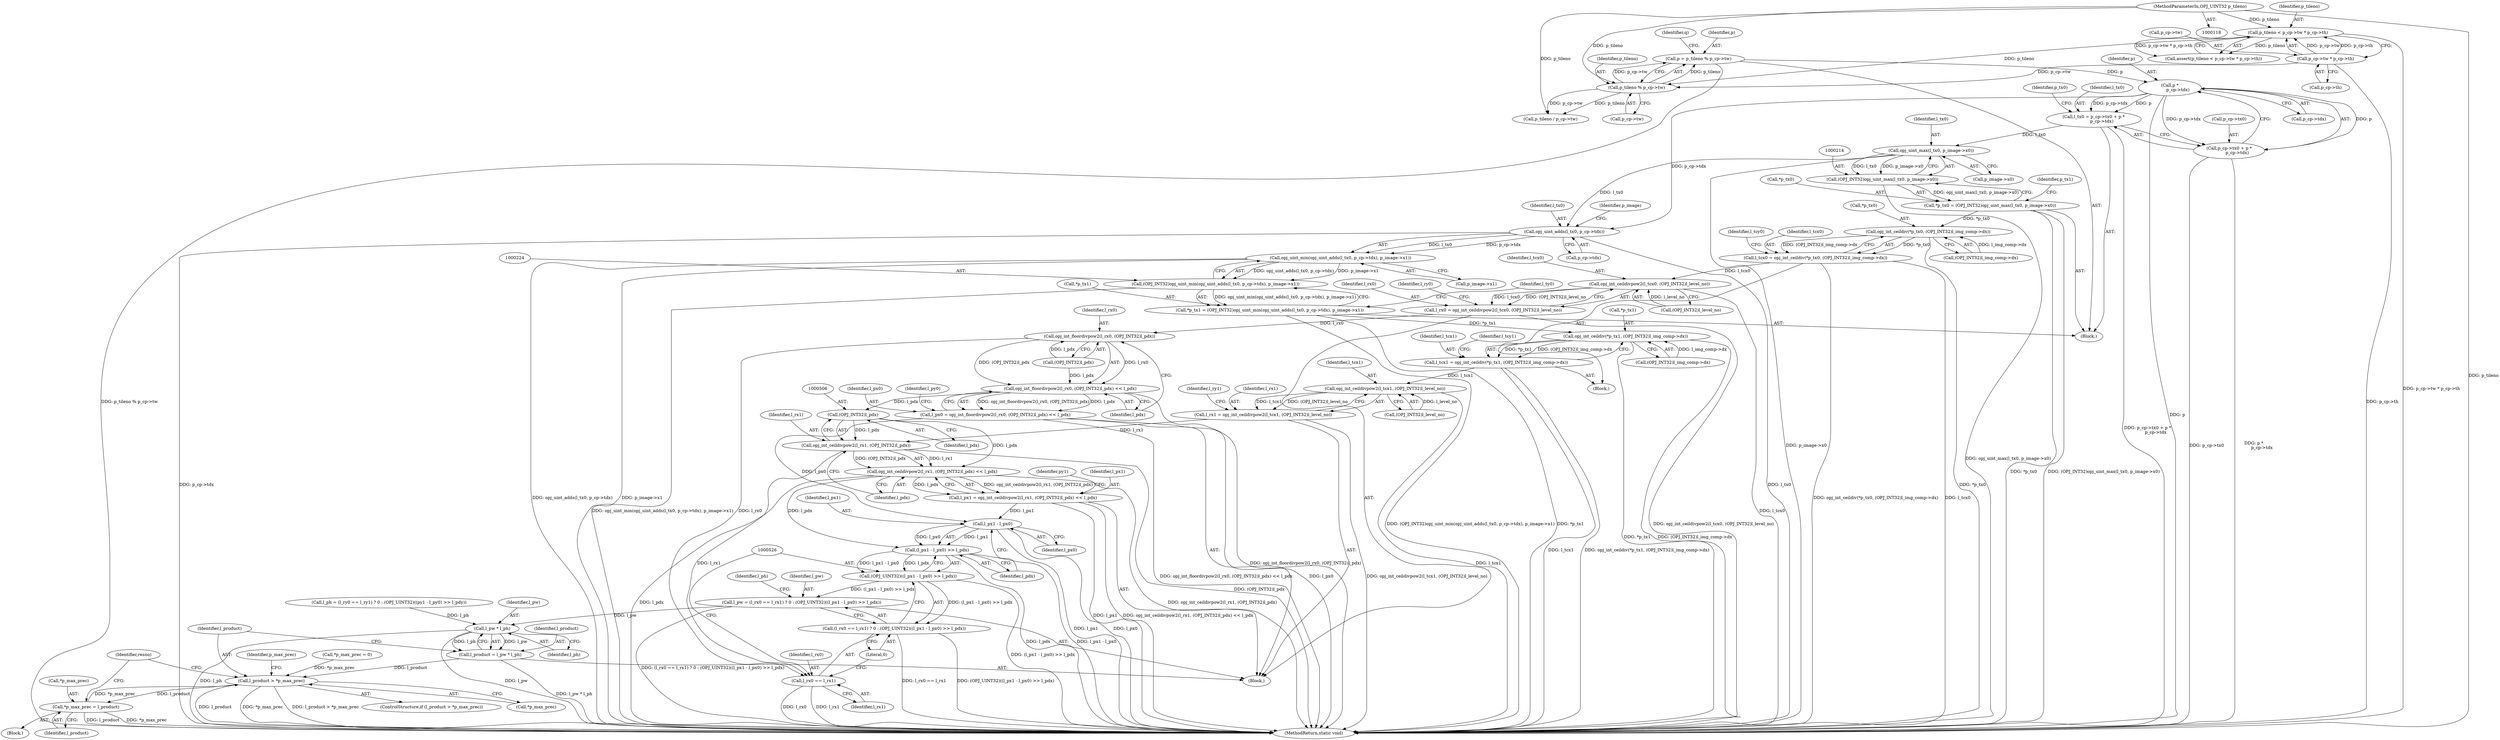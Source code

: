 digraph "0_openjpeg_c58df149900df862806d0e892859b41115875845@pointer" {
"1000205" [label="(Call,p *\n            p_cp->tdx)"];
"1000185" [label="(Call,p = p_tileno % p_cp->tw)"];
"1000187" [label="(Call,p_tileno % p_cp->tw)"];
"1000158" [label="(Call,p_tileno < p_cp->tw * p_cp->th)"];
"1000121" [label="(MethodParameterIn,OPJ_UINT32 p_tileno)"];
"1000160" [label="(Call,p_cp->tw * p_cp->th)"];
"1000199" [label="(Call,l_tx0 = p_cp->tx0 + p *\n            p_cp->tdx)"];
"1000215" [label="(Call,opj_uint_max(l_tx0, p_image->x0))"];
"1000213" [label="(Call,(OPJ_INT32)opj_uint_max(l_tx0, p_image->x0))"];
"1000210" [label="(Call,*p_tx0 = (OPJ_INT32)opj_uint_max(l_tx0, p_image->x0))"];
"1000317" [label="(Call,opj_int_ceildiv(*p_tx0, (OPJ_INT32)l_img_comp->dx))"];
"1000315" [label="(Call,l_tcx0 = opj_int_ceildiv(*p_tx0, (OPJ_INT32)l_img_comp->dx))"];
"1000456" [label="(Call,opj_int_ceildivpow2(l_tcx0, (OPJ_INT32)l_level_no))"];
"1000454" [label="(Call,l_rx0 = opj_int_ceildivpow2(l_tcx0, (OPJ_INT32)l_level_no))"];
"1000485" [label="(Call,opj_int_floordivpow2(l_rx0, (OPJ_INT32)l_pdx))"];
"1000484" [label="(Call,opj_int_floordivpow2(l_rx0, (OPJ_INT32)l_pdx) << l_pdx)"];
"1000482" [label="(Call,l_px0 = opj_int_floordivpow2(l_rx0, (OPJ_INT32)l_pdx) << l_pdx)"];
"1000528" [label="(Call,l_px1 - l_px0)"];
"1000527" [label="(Call,(l_px1 - l_px0) >> l_pdx)"];
"1000525" [label="(Call,(OPJ_UINT32)((l_px1 - l_px0) >> l_pdx))"];
"1000518" [label="(Call,l_pw = (l_rx0 == l_rx1) ? 0 : (OPJ_UINT32)((l_px1 - l_px0) >> l_pdx))"];
"1000548" [label="(Call,l_pw * l_ph)"];
"1000546" [label="(Call,l_product = l_pw * l_ph)"];
"1000552" [label="(Call,l_product > *p_max_prec)"];
"1000557" [label="(Call,*p_max_prec = l_product)"];
"1000520" [label="(Call,(l_rx0 == l_rx1) ? 0 : (OPJ_UINT32)((l_px1 - l_px0) >> l_pdx))"];
"1000505" [label="(Call,(OPJ_INT32)l_pdx)"];
"1000503" [label="(Call,opj_int_ceildivpow2(l_rx1, (OPJ_INT32)l_pdx))"];
"1000502" [label="(Call,opj_int_ceildivpow2(l_rx1, (OPJ_INT32)l_pdx) << l_pdx)"];
"1000500" [label="(Call,l_px1 = opj_int_ceildivpow2(l_rx1, (OPJ_INT32)l_pdx) << l_pdx)"];
"1000521" [label="(Call,l_rx0 == l_rx1)"];
"1000226" [label="(Call,opj_uint_adds(l_tx0, p_cp->tdx))"];
"1000225" [label="(Call,opj_uint_min(opj_uint_adds(l_tx0, p_cp->tdx), p_image->x1))"];
"1000223" [label="(Call,(OPJ_INT32)opj_uint_min(opj_uint_adds(l_tx0, p_cp->tdx), p_image->x1))"];
"1000220" [label="(Call,*p_tx1 = (OPJ_INT32)opj_uint_min(opj_uint_adds(l_tx0, p_cp->tdx), p_image->x1))"];
"1000337" [label="(Call,opj_int_ceildiv(*p_tx1, (OPJ_INT32)l_img_comp->dx))"];
"1000335" [label="(Call,l_tcx1 = opj_int_ceildiv(*p_tx1, (OPJ_INT32)l_img_comp->dx))"];
"1000470" [label="(Call,opj_int_ceildivpow2(l_tcx1, (OPJ_INT32)l_level_no))"];
"1000468" [label="(Call,l_rx1 = opj_int_ceildivpow2(l_tcx1, (OPJ_INT32)l_level_no))"];
"1000201" [label="(Call,p_cp->tx0 + p *\n            p_cp->tdx)"];
"1000189" [label="(Call,p_cp->tw)"];
"1000519" [label="(Identifier,l_pw)"];
"1000326" [label="(Identifier,l_tcy0)"];
"1000482" [label="(Call,l_px0 = opj_int_floordivpow2(l_rx0, (OPJ_INT32)l_pdx) << l_pdx)"];
"1000199" [label="(Call,l_tx0 = p_cp->tx0 + p *\n            p_cp->tdx)"];
"1000235" [label="(Identifier,l_ty0)"];
"1000340" [label="(Call,(OPJ_INT32)l_img_comp->dx)"];
"1000469" [label="(Identifier,l_rx1)"];
"1000547" [label="(Identifier,l_product)"];
"1000533" [label="(Identifier,l_ph)"];
"1000551" [label="(ControlStructure,if (l_product > *p_max_prec))"];
"1000207" [label="(Call,p_cp->tdx)"];
"1000500" [label="(Call,l_px1 = opj_int_ceildivpow2(l_rx1, (OPJ_INT32)l_pdx) << l_pdx)"];
"1000528" [label="(Call,l_px1 - l_px0)"];
"1000487" [label="(Call,(OPJ_INT32)l_pdx)"];
"1000187" [label="(Call,p_tileno % p_cp->tw)"];
"1000485" [label="(Call,opj_int_floordivpow2(l_rx0, (OPJ_INT32)l_pdx))"];
"1000492" [label="(Identifier,l_py0)"];
"1000505" [label="(Call,(OPJ_INT32)l_pdx)"];
"1000470" [label="(Call,opj_int_ceildivpow2(l_tcx1, (OPJ_INT32)l_level_no))"];
"1000161" [label="(Call,p_cp->tw)"];
"1000158" [label="(Call,p_tileno < p_cp->tw * p_cp->th)"];
"1000532" [label="(Call,l_ph = (l_ry0 == l_ry1) ? 0 : (OPJ_UINT32)((py1 - l_py0) >> l_pdy))"];
"1000336" [label="(Identifier,l_tcx1)"];
"1000188" [label="(Identifier,p_tileno)"];
"1000226" [label="(Call,opj_uint_adds(l_tx0, p_cp->tdx))"];
"1000206" [label="(Identifier,p)"];
"1000530" [label="(Identifier,l_px0)"];
"1000502" [label="(Call,opj_int_ceildivpow2(l_rx1, (OPJ_INT32)l_pdx) << l_pdx)"];
"1000504" [label="(Identifier,l_rx1)"];
"1000455" [label="(Identifier,l_rx0)"];
"1000454" [label="(Call,l_rx0 = opj_int_ceildivpow2(l_tcx0, (OPJ_INT32)l_level_no))"];
"1000232" [label="(Identifier,p_image)"];
"1000565" [label="(MethodReturn,static void)"];
"1000212" [label="(Identifier,p_tx0)"];
"1000205" [label="(Call,p *\n            p_cp->tdx)"];
"1000531" [label="(Identifier,l_pdx)"];
"1000346" [label="(Identifier,l_tcy1)"];
"1000483" [label="(Identifier,l_px0)"];
"1000227" [label="(Identifier,l_tx0)"];
"1000200" [label="(Identifier,l_tx0)"];
"1000159" [label="(Identifier,p_tileno)"];
"1000216" [label="(Identifier,l_tx0)"];
"1000550" [label="(Identifier,l_ph)"];
"1000546" [label="(Call,l_product = l_pw * l_ph)"];
"1000222" [label="(Identifier,p_tx1)"];
"1000231" [label="(Call,p_image->x1)"];
"1000217" [label="(Call,p_image->x0)"];
"1000201" [label="(Call,p_cp->tx0 + p *\n            p_cp->tdx)"];
"1000164" [label="(Call,p_cp->th)"];
"1000160" [label="(Call,p_cp->tw * p_cp->th)"];
"1000521" [label="(Call,l_rx0 == l_rx1)"];
"1000559" [label="(Identifier,p_max_prec)"];
"1000130" [label="(Block,)"];
"1000529" [label="(Identifier,l_px1)"];
"1000507" [label="(Identifier,l_pdx)"];
"1000486" [label="(Identifier,l_rx0)"];
"1000315" [label="(Call,l_tcx0 = opj_int_ceildiv(*p_tx0, (OPJ_INT32)l_img_comp->dx))"];
"1000221" [label="(Call,*p_tx1)"];
"1000380" [label="(Block,)"];
"1000193" [label="(Identifier,q)"];
"1000520" [label="(Call,(l_rx0 == l_rx1) ? 0 : (OPJ_UINT32)((l_px1 - l_px0) >> l_pdx))"];
"1000379" [label="(Identifier,resno)"];
"1000186" [label="(Identifier,p)"];
"1000320" [label="(Call,(OPJ_INT32)l_img_comp->dx)"];
"1000548" [label="(Call,l_pw * l_ph)"];
"1000457" [label="(Identifier,l_tcx0)"];
"1000211" [label="(Call,*p_tx0)"];
"1000510" [label="(Identifier,py1)"];
"1000335" [label="(Call,l_tcx1 = opj_int_ceildiv(*p_tx1, (OPJ_INT32)l_img_comp->dx))"];
"1000210" [label="(Call,*p_tx0 = (OPJ_INT32)opj_uint_max(l_tx0, p_image->x0))"];
"1000317" [label="(Call,opj_int_ceildiv(*p_tx0, (OPJ_INT32)l_img_comp->dx))"];
"1000185" [label="(Call,p = p_tileno % p_cp->tw)"];
"1000501" [label="(Identifier,l_px1)"];
"1000296" [label="(Block,)"];
"1000316" [label="(Identifier,l_tcx0)"];
"1000462" [label="(Identifier,l_ry0)"];
"1000202" [label="(Call,p_cp->tx0)"];
"1000549" [label="(Identifier,l_pw)"];
"1000338" [label="(Call,*p_tx1)"];
"1000468" [label="(Call,l_rx1 = opj_int_ceildivpow2(l_tcx1, (OPJ_INT32)l_level_no))"];
"1000503" [label="(Call,opj_int_ceildivpow2(l_rx1, (OPJ_INT32)l_pdx))"];
"1000556" [label="(Block,)"];
"1000456" [label="(Call,opj_int_ceildivpow2(l_tcx0, (OPJ_INT32)l_level_no))"];
"1000471" [label="(Identifier,l_tcx1)"];
"1000558" [label="(Call,*p_max_prec)"];
"1000476" [label="(Identifier,l_ry1)"];
"1000220" [label="(Call,*p_tx1 = (OPJ_INT32)opj_uint_min(opj_uint_adds(l_tx0, p_cp->tdx), p_image->x1))"];
"1000223" [label="(Call,(OPJ_INT32)opj_uint_min(opj_uint_adds(l_tx0, p_cp->tdx), p_image->x1))"];
"1000157" [label="(Call,assert(p_tileno < p_cp->tw * p_cp->th))"];
"1000557" [label="(Call,*p_max_prec = l_product)"];
"1000525" [label="(Call,(OPJ_UINT32)((l_px1 - l_px0) >> l_pdx))"];
"1000554" [label="(Call,*p_max_prec)"];
"1000194" [label="(Call,p_tileno / p_cp->tw)"];
"1000225" [label="(Call,opj_uint_min(opj_uint_adds(l_tx0, p_cp->tdx), p_image->x1))"];
"1000560" [label="(Identifier,l_product)"];
"1000213" [label="(Call,(OPJ_INT32)opj_uint_max(l_tx0, p_image->x0))"];
"1000527" [label="(Call,(l_px1 - l_px0) >> l_pdx)"];
"1000553" [label="(Identifier,l_product)"];
"1000522" [label="(Identifier,l_rx0)"];
"1000552" [label="(Call,l_product > *p_max_prec)"];
"1000318" [label="(Call,*p_tx0)"];
"1000269" [label="(Call,*p_max_prec = 0)"];
"1000524" [label="(Literal,0)"];
"1000228" [label="(Call,p_cp->tdx)"];
"1000472" [label="(Call,(OPJ_INT32)l_level_no)"];
"1000458" [label="(Call,(OPJ_INT32)l_level_no)"];
"1000337" [label="(Call,opj_int_ceildiv(*p_tx1, (OPJ_INT32)l_img_comp->dx))"];
"1000518" [label="(Call,l_pw = (l_rx0 == l_rx1) ? 0 : (OPJ_UINT32)((l_px1 - l_px0) >> l_pdx))"];
"1000508" [label="(Identifier,l_pdx)"];
"1000523" [label="(Identifier,l_rx1)"];
"1000484" [label="(Call,opj_int_floordivpow2(l_rx0, (OPJ_INT32)l_pdx) << l_pdx)"];
"1000215" [label="(Call,opj_uint_max(l_tx0, p_image->x0))"];
"1000490" [label="(Identifier,l_pdx)"];
"1000121" [label="(MethodParameterIn,OPJ_UINT32 p_tileno)"];
"1000205" -> "1000201"  [label="AST: "];
"1000205" -> "1000207"  [label="CFG: "];
"1000206" -> "1000205"  [label="AST: "];
"1000207" -> "1000205"  [label="AST: "];
"1000201" -> "1000205"  [label="CFG: "];
"1000205" -> "1000565"  [label="DDG: p"];
"1000205" -> "1000199"  [label="DDG: p"];
"1000205" -> "1000199"  [label="DDG: p_cp->tdx"];
"1000205" -> "1000201"  [label="DDG: p"];
"1000205" -> "1000201"  [label="DDG: p_cp->tdx"];
"1000185" -> "1000205"  [label="DDG: p"];
"1000205" -> "1000226"  [label="DDG: p_cp->tdx"];
"1000185" -> "1000130"  [label="AST: "];
"1000185" -> "1000187"  [label="CFG: "];
"1000186" -> "1000185"  [label="AST: "];
"1000187" -> "1000185"  [label="AST: "];
"1000193" -> "1000185"  [label="CFG: "];
"1000185" -> "1000565"  [label="DDG: p_tileno % p_cp->tw"];
"1000187" -> "1000185"  [label="DDG: p_tileno"];
"1000187" -> "1000185"  [label="DDG: p_cp->tw"];
"1000187" -> "1000189"  [label="CFG: "];
"1000188" -> "1000187"  [label="AST: "];
"1000189" -> "1000187"  [label="AST: "];
"1000158" -> "1000187"  [label="DDG: p_tileno"];
"1000121" -> "1000187"  [label="DDG: p_tileno"];
"1000160" -> "1000187"  [label="DDG: p_cp->tw"];
"1000187" -> "1000194"  [label="DDG: p_tileno"];
"1000187" -> "1000194"  [label="DDG: p_cp->tw"];
"1000158" -> "1000157"  [label="AST: "];
"1000158" -> "1000160"  [label="CFG: "];
"1000159" -> "1000158"  [label="AST: "];
"1000160" -> "1000158"  [label="AST: "];
"1000157" -> "1000158"  [label="CFG: "];
"1000158" -> "1000565"  [label="DDG: p_cp->tw * p_cp->th"];
"1000158" -> "1000157"  [label="DDG: p_tileno"];
"1000158" -> "1000157"  [label="DDG: p_cp->tw * p_cp->th"];
"1000121" -> "1000158"  [label="DDG: p_tileno"];
"1000160" -> "1000158"  [label="DDG: p_cp->tw"];
"1000160" -> "1000158"  [label="DDG: p_cp->th"];
"1000121" -> "1000118"  [label="AST: "];
"1000121" -> "1000565"  [label="DDG: p_tileno"];
"1000121" -> "1000194"  [label="DDG: p_tileno"];
"1000160" -> "1000164"  [label="CFG: "];
"1000161" -> "1000160"  [label="AST: "];
"1000164" -> "1000160"  [label="AST: "];
"1000160" -> "1000565"  [label="DDG: p_cp->th"];
"1000199" -> "1000130"  [label="AST: "];
"1000199" -> "1000201"  [label="CFG: "];
"1000200" -> "1000199"  [label="AST: "];
"1000201" -> "1000199"  [label="AST: "];
"1000212" -> "1000199"  [label="CFG: "];
"1000199" -> "1000565"  [label="DDG: p_cp->tx0 + p *\n            p_cp->tdx"];
"1000199" -> "1000215"  [label="DDG: l_tx0"];
"1000215" -> "1000213"  [label="AST: "];
"1000215" -> "1000217"  [label="CFG: "];
"1000216" -> "1000215"  [label="AST: "];
"1000217" -> "1000215"  [label="AST: "];
"1000213" -> "1000215"  [label="CFG: "];
"1000215" -> "1000565"  [label="DDG: p_image->x0"];
"1000215" -> "1000213"  [label="DDG: l_tx0"];
"1000215" -> "1000213"  [label="DDG: p_image->x0"];
"1000215" -> "1000226"  [label="DDG: l_tx0"];
"1000213" -> "1000210"  [label="AST: "];
"1000214" -> "1000213"  [label="AST: "];
"1000210" -> "1000213"  [label="CFG: "];
"1000213" -> "1000565"  [label="DDG: opj_uint_max(l_tx0, p_image->x0)"];
"1000213" -> "1000210"  [label="DDG: opj_uint_max(l_tx0, p_image->x0)"];
"1000210" -> "1000130"  [label="AST: "];
"1000211" -> "1000210"  [label="AST: "];
"1000222" -> "1000210"  [label="CFG: "];
"1000210" -> "1000565"  [label="DDG: *p_tx0"];
"1000210" -> "1000565"  [label="DDG: (OPJ_INT32)opj_uint_max(l_tx0, p_image->x0)"];
"1000210" -> "1000317"  [label="DDG: *p_tx0"];
"1000317" -> "1000315"  [label="AST: "];
"1000317" -> "1000320"  [label="CFG: "];
"1000318" -> "1000317"  [label="AST: "];
"1000320" -> "1000317"  [label="AST: "];
"1000315" -> "1000317"  [label="CFG: "];
"1000317" -> "1000565"  [label="DDG: *p_tx0"];
"1000317" -> "1000315"  [label="DDG: *p_tx0"];
"1000317" -> "1000315"  [label="DDG: (OPJ_INT32)l_img_comp->dx"];
"1000320" -> "1000317"  [label="DDG: l_img_comp->dx"];
"1000315" -> "1000296"  [label="AST: "];
"1000316" -> "1000315"  [label="AST: "];
"1000326" -> "1000315"  [label="CFG: "];
"1000315" -> "1000565"  [label="DDG: l_tcx0"];
"1000315" -> "1000565"  [label="DDG: opj_int_ceildiv(*p_tx0, (OPJ_INT32)l_img_comp->dx)"];
"1000315" -> "1000456"  [label="DDG: l_tcx0"];
"1000456" -> "1000454"  [label="AST: "];
"1000456" -> "1000458"  [label="CFG: "];
"1000457" -> "1000456"  [label="AST: "];
"1000458" -> "1000456"  [label="AST: "];
"1000454" -> "1000456"  [label="CFG: "];
"1000456" -> "1000565"  [label="DDG: l_tcx0"];
"1000456" -> "1000454"  [label="DDG: l_tcx0"];
"1000456" -> "1000454"  [label="DDG: (OPJ_INT32)l_level_no"];
"1000458" -> "1000456"  [label="DDG: l_level_no"];
"1000454" -> "1000380"  [label="AST: "];
"1000455" -> "1000454"  [label="AST: "];
"1000462" -> "1000454"  [label="CFG: "];
"1000454" -> "1000565"  [label="DDG: opj_int_ceildivpow2(l_tcx0, (OPJ_INT32)l_level_no)"];
"1000454" -> "1000485"  [label="DDG: l_rx0"];
"1000485" -> "1000484"  [label="AST: "];
"1000485" -> "1000487"  [label="CFG: "];
"1000486" -> "1000485"  [label="AST: "];
"1000487" -> "1000485"  [label="AST: "];
"1000490" -> "1000485"  [label="CFG: "];
"1000485" -> "1000484"  [label="DDG: l_rx0"];
"1000485" -> "1000484"  [label="DDG: (OPJ_INT32)l_pdx"];
"1000487" -> "1000485"  [label="DDG: l_pdx"];
"1000485" -> "1000521"  [label="DDG: l_rx0"];
"1000484" -> "1000482"  [label="AST: "];
"1000484" -> "1000490"  [label="CFG: "];
"1000490" -> "1000484"  [label="AST: "];
"1000482" -> "1000484"  [label="CFG: "];
"1000484" -> "1000565"  [label="DDG: opj_int_floordivpow2(l_rx0, (OPJ_INT32)l_pdx)"];
"1000484" -> "1000482"  [label="DDG: opj_int_floordivpow2(l_rx0, (OPJ_INT32)l_pdx)"];
"1000484" -> "1000482"  [label="DDG: l_pdx"];
"1000487" -> "1000484"  [label="DDG: l_pdx"];
"1000484" -> "1000505"  [label="DDG: l_pdx"];
"1000482" -> "1000380"  [label="AST: "];
"1000483" -> "1000482"  [label="AST: "];
"1000492" -> "1000482"  [label="CFG: "];
"1000482" -> "1000565"  [label="DDG: l_px0"];
"1000482" -> "1000565"  [label="DDG: opj_int_floordivpow2(l_rx0, (OPJ_INT32)l_pdx) << l_pdx"];
"1000482" -> "1000528"  [label="DDG: l_px0"];
"1000528" -> "1000527"  [label="AST: "];
"1000528" -> "1000530"  [label="CFG: "];
"1000529" -> "1000528"  [label="AST: "];
"1000530" -> "1000528"  [label="AST: "];
"1000531" -> "1000528"  [label="CFG: "];
"1000528" -> "1000565"  [label="DDG: l_px0"];
"1000528" -> "1000565"  [label="DDG: l_px1"];
"1000528" -> "1000527"  [label="DDG: l_px1"];
"1000528" -> "1000527"  [label="DDG: l_px0"];
"1000500" -> "1000528"  [label="DDG: l_px1"];
"1000527" -> "1000525"  [label="AST: "];
"1000527" -> "1000531"  [label="CFG: "];
"1000531" -> "1000527"  [label="AST: "];
"1000525" -> "1000527"  [label="CFG: "];
"1000527" -> "1000565"  [label="DDG: l_px1 - l_px0"];
"1000527" -> "1000565"  [label="DDG: l_pdx"];
"1000527" -> "1000525"  [label="DDG: l_px1 - l_px0"];
"1000527" -> "1000525"  [label="DDG: l_pdx"];
"1000502" -> "1000527"  [label="DDG: l_pdx"];
"1000525" -> "1000520"  [label="AST: "];
"1000526" -> "1000525"  [label="AST: "];
"1000520" -> "1000525"  [label="CFG: "];
"1000525" -> "1000565"  [label="DDG: (l_px1 - l_px0) >> l_pdx"];
"1000525" -> "1000518"  [label="DDG: (l_px1 - l_px0) >> l_pdx"];
"1000525" -> "1000520"  [label="DDG: (l_px1 - l_px0) >> l_pdx"];
"1000518" -> "1000380"  [label="AST: "];
"1000518" -> "1000520"  [label="CFG: "];
"1000519" -> "1000518"  [label="AST: "];
"1000520" -> "1000518"  [label="AST: "];
"1000533" -> "1000518"  [label="CFG: "];
"1000518" -> "1000565"  [label="DDG: (l_rx0 == l_rx1) ? 0 : (OPJ_UINT32)((l_px1 - l_px0) >> l_pdx)"];
"1000518" -> "1000548"  [label="DDG: l_pw"];
"1000548" -> "1000546"  [label="AST: "];
"1000548" -> "1000550"  [label="CFG: "];
"1000549" -> "1000548"  [label="AST: "];
"1000550" -> "1000548"  [label="AST: "];
"1000546" -> "1000548"  [label="CFG: "];
"1000548" -> "1000565"  [label="DDG: l_ph"];
"1000548" -> "1000565"  [label="DDG: l_pw"];
"1000548" -> "1000546"  [label="DDG: l_pw"];
"1000548" -> "1000546"  [label="DDG: l_ph"];
"1000532" -> "1000548"  [label="DDG: l_ph"];
"1000546" -> "1000380"  [label="AST: "];
"1000547" -> "1000546"  [label="AST: "];
"1000553" -> "1000546"  [label="CFG: "];
"1000546" -> "1000565"  [label="DDG: l_pw * l_ph"];
"1000546" -> "1000552"  [label="DDG: l_product"];
"1000552" -> "1000551"  [label="AST: "];
"1000552" -> "1000554"  [label="CFG: "];
"1000553" -> "1000552"  [label="AST: "];
"1000554" -> "1000552"  [label="AST: "];
"1000559" -> "1000552"  [label="CFG: "];
"1000379" -> "1000552"  [label="CFG: "];
"1000552" -> "1000565"  [label="DDG: l_product"];
"1000552" -> "1000565"  [label="DDG: *p_max_prec"];
"1000552" -> "1000565"  [label="DDG: l_product > *p_max_prec"];
"1000557" -> "1000552"  [label="DDG: *p_max_prec"];
"1000269" -> "1000552"  [label="DDG: *p_max_prec"];
"1000552" -> "1000557"  [label="DDG: l_product"];
"1000557" -> "1000556"  [label="AST: "];
"1000557" -> "1000560"  [label="CFG: "];
"1000558" -> "1000557"  [label="AST: "];
"1000560" -> "1000557"  [label="AST: "];
"1000379" -> "1000557"  [label="CFG: "];
"1000557" -> "1000565"  [label="DDG: l_product"];
"1000557" -> "1000565"  [label="DDG: *p_max_prec"];
"1000520" -> "1000524"  [label="CFG: "];
"1000521" -> "1000520"  [label="AST: "];
"1000524" -> "1000520"  [label="AST: "];
"1000520" -> "1000565"  [label="DDG: (OPJ_UINT32)((l_px1 - l_px0) >> l_pdx)"];
"1000520" -> "1000565"  [label="DDG: l_rx0 == l_rx1"];
"1000505" -> "1000503"  [label="AST: "];
"1000505" -> "1000507"  [label="CFG: "];
"1000506" -> "1000505"  [label="AST: "];
"1000507" -> "1000505"  [label="AST: "];
"1000503" -> "1000505"  [label="CFG: "];
"1000505" -> "1000503"  [label="DDG: l_pdx"];
"1000505" -> "1000502"  [label="DDG: l_pdx"];
"1000503" -> "1000502"  [label="AST: "];
"1000504" -> "1000503"  [label="AST: "];
"1000508" -> "1000503"  [label="CFG: "];
"1000503" -> "1000565"  [label="DDG: (OPJ_INT32)l_pdx"];
"1000503" -> "1000502"  [label="DDG: l_rx1"];
"1000503" -> "1000502"  [label="DDG: (OPJ_INT32)l_pdx"];
"1000468" -> "1000503"  [label="DDG: l_rx1"];
"1000503" -> "1000521"  [label="DDG: l_rx1"];
"1000502" -> "1000500"  [label="AST: "];
"1000502" -> "1000508"  [label="CFG: "];
"1000508" -> "1000502"  [label="AST: "];
"1000500" -> "1000502"  [label="CFG: "];
"1000502" -> "1000565"  [label="DDG: opj_int_ceildivpow2(l_rx1, (OPJ_INT32)l_pdx)"];
"1000502" -> "1000565"  [label="DDG: l_pdx"];
"1000502" -> "1000500"  [label="DDG: opj_int_ceildivpow2(l_rx1, (OPJ_INT32)l_pdx)"];
"1000502" -> "1000500"  [label="DDG: l_pdx"];
"1000500" -> "1000380"  [label="AST: "];
"1000501" -> "1000500"  [label="AST: "];
"1000510" -> "1000500"  [label="CFG: "];
"1000500" -> "1000565"  [label="DDG: opj_int_ceildivpow2(l_rx1, (OPJ_INT32)l_pdx) << l_pdx"];
"1000500" -> "1000565"  [label="DDG: l_px1"];
"1000521" -> "1000523"  [label="CFG: "];
"1000522" -> "1000521"  [label="AST: "];
"1000523" -> "1000521"  [label="AST: "];
"1000524" -> "1000521"  [label="CFG: "];
"1000526" -> "1000521"  [label="CFG: "];
"1000521" -> "1000565"  [label="DDG: l_rx0"];
"1000521" -> "1000565"  [label="DDG: l_rx1"];
"1000226" -> "1000225"  [label="AST: "];
"1000226" -> "1000228"  [label="CFG: "];
"1000227" -> "1000226"  [label="AST: "];
"1000228" -> "1000226"  [label="AST: "];
"1000232" -> "1000226"  [label="CFG: "];
"1000226" -> "1000565"  [label="DDG: l_tx0"];
"1000226" -> "1000565"  [label="DDG: p_cp->tdx"];
"1000226" -> "1000225"  [label="DDG: l_tx0"];
"1000226" -> "1000225"  [label="DDG: p_cp->tdx"];
"1000225" -> "1000223"  [label="AST: "];
"1000225" -> "1000231"  [label="CFG: "];
"1000231" -> "1000225"  [label="AST: "];
"1000223" -> "1000225"  [label="CFG: "];
"1000225" -> "1000565"  [label="DDG: opj_uint_adds(l_tx0, p_cp->tdx)"];
"1000225" -> "1000565"  [label="DDG: p_image->x1"];
"1000225" -> "1000223"  [label="DDG: opj_uint_adds(l_tx0, p_cp->tdx)"];
"1000225" -> "1000223"  [label="DDG: p_image->x1"];
"1000223" -> "1000220"  [label="AST: "];
"1000224" -> "1000223"  [label="AST: "];
"1000220" -> "1000223"  [label="CFG: "];
"1000223" -> "1000565"  [label="DDG: opj_uint_min(opj_uint_adds(l_tx0, p_cp->tdx), p_image->x1)"];
"1000223" -> "1000220"  [label="DDG: opj_uint_min(opj_uint_adds(l_tx0, p_cp->tdx), p_image->x1)"];
"1000220" -> "1000130"  [label="AST: "];
"1000221" -> "1000220"  [label="AST: "];
"1000235" -> "1000220"  [label="CFG: "];
"1000220" -> "1000565"  [label="DDG: *p_tx1"];
"1000220" -> "1000565"  [label="DDG: (OPJ_INT32)opj_uint_min(opj_uint_adds(l_tx0, p_cp->tdx), p_image->x1)"];
"1000220" -> "1000337"  [label="DDG: *p_tx1"];
"1000337" -> "1000335"  [label="AST: "];
"1000337" -> "1000340"  [label="CFG: "];
"1000338" -> "1000337"  [label="AST: "];
"1000340" -> "1000337"  [label="AST: "];
"1000335" -> "1000337"  [label="CFG: "];
"1000337" -> "1000565"  [label="DDG: *p_tx1"];
"1000337" -> "1000565"  [label="DDG: (OPJ_INT32)l_img_comp->dx"];
"1000337" -> "1000335"  [label="DDG: *p_tx1"];
"1000337" -> "1000335"  [label="DDG: (OPJ_INT32)l_img_comp->dx"];
"1000340" -> "1000337"  [label="DDG: l_img_comp->dx"];
"1000335" -> "1000296"  [label="AST: "];
"1000336" -> "1000335"  [label="AST: "];
"1000346" -> "1000335"  [label="CFG: "];
"1000335" -> "1000565"  [label="DDG: l_tcx1"];
"1000335" -> "1000565"  [label="DDG: opj_int_ceildiv(*p_tx1, (OPJ_INT32)l_img_comp->dx)"];
"1000335" -> "1000470"  [label="DDG: l_tcx1"];
"1000470" -> "1000468"  [label="AST: "];
"1000470" -> "1000472"  [label="CFG: "];
"1000471" -> "1000470"  [label="AST: "];
"1000472" -> "1000470"  [label="AST: "];
"1000468" -> "1000470"  [label="CFG: "];
"1000470" -> "1000565"  [label="DDG: l_tcx1"];
"1000470" -> "1000468"  [label="DDG: l_tcx1"];
"1000470" -> "1000468"  [label="DDG: (OPJ_INT32)l_level_no"];
"1000472" -> "1000470"  [label="DDG: l_level_no"];
"1000468" -> "1000380"  [label="AST: "];
"1000469" -> "1000468"  [label="AST: "];
"1000476" -> "1000468"  [label="CFG: "];
"1000468" -> "1000565"  [label="DDG: opj_int_ceildivpow2(l_tcx1, (OPJ_INT32)l_level_no)"];
"1000202" -> "1000201"  [label="AST: "];
"1000201" -> "1000565"  [label="DDG: p *\n            p_cp->tdx"];
"1000201" -> "1000565"  [label="DDG: p_cp->tx0"];
}
